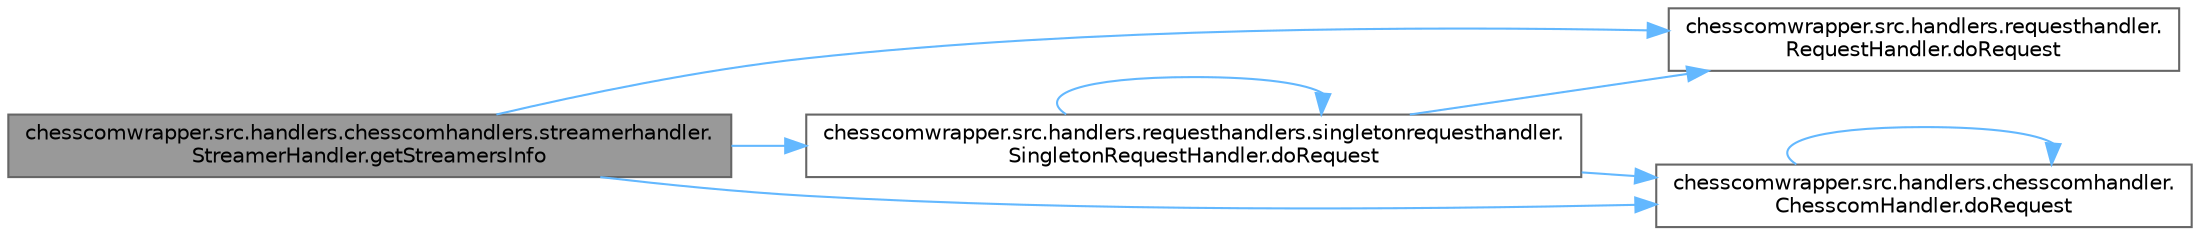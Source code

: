 digraph "chesscomwrapper.src.handlers.chesscomhandlers.streamerhandler.StreamerHandler.getStreamersInfo"
{
 // LATEX_PDF_SIZE
  bgcolor="transparent";
  edge [fontname=Helvetica,fontsize=10,labelfontname=Helvetica,labelfontsize=10];
  node [fontname=Helvetica,fontsize=10,shape=box,height=0.2,width=0.4];
  rankdir="LR";
  Node1 [label="chesscomwrapper.src.handlers.chesscomhandlers.streamerhandler.\lStreamerHandler.getStreamersInfo",height=0.2,width=0.4,color="gray40", fillcolor="grey60", style="filled", fontcolor="black",tooltip="Returns player's monthly archives."];
  Node1 -> Node2 [color="steelblue1",style="solid"];
  Node2 [label="chesscomwrapper.src.handlers.requesthandler.\lRequestHandler.doRequest",height=0.2,width=0.4,color="grey40", fillcolor="white", style="filled",URL="$classchesscomwrapper_1_1src_1_1handlers_1_1requesthandler_1_1_request_handler.html#ac7bf82dd0e0fbf726399c2669eb9783f",tooltip="Returns a dictionary of a player's info."];
  Node1 -> Node3 [color="steelblue1",style="solid"];
  Node3 [label="chesscomwrapper.src.handlers.requesthandlers.singletonrequesthandler.\lSingletonRequestHandler.doRequest",height=0.2,width=0.4,color="grey40", fillcolor="white", style="filled",URL="$classchesscomwrapper_1_1src_1_1handlers_1_1requesthandlers_1_1singletonrequesthandler_1_1_singleton_request_handler.html#a58d6817aed4fc4eb0fb7aeb80e74d3fb",tooltip="Returns a dictionary of a player's info."];
  Node3 -> Node2 [color="steelblue1",style="solid"];
  Node3 -> Node3 [color="steelblue1",style="solid"];
  Node3 -> Node4 [color="steelblue1",style="solid"];
  Node4 [label="chesscomwrapper.src.handlers.chesscomhandler.\lChesscomHandler.doRequest",height=0.2,width=0.4,color="grey40", fillcolor="white", style="filled",URL="$classchesscomwrapper_1_1src_1_1handlers_1_1chesscomhandler_1_1_chesscom_handler.html#afd9fb00ef7bd98bbb63f57d906db8600",tooltip="Returns a dictionary of a player's info."];
  Node4 -> Node4 [color="steelblue1",style="solid"];
  Node1 -> Node4 [color="steelblue1",style="solid"];
}
